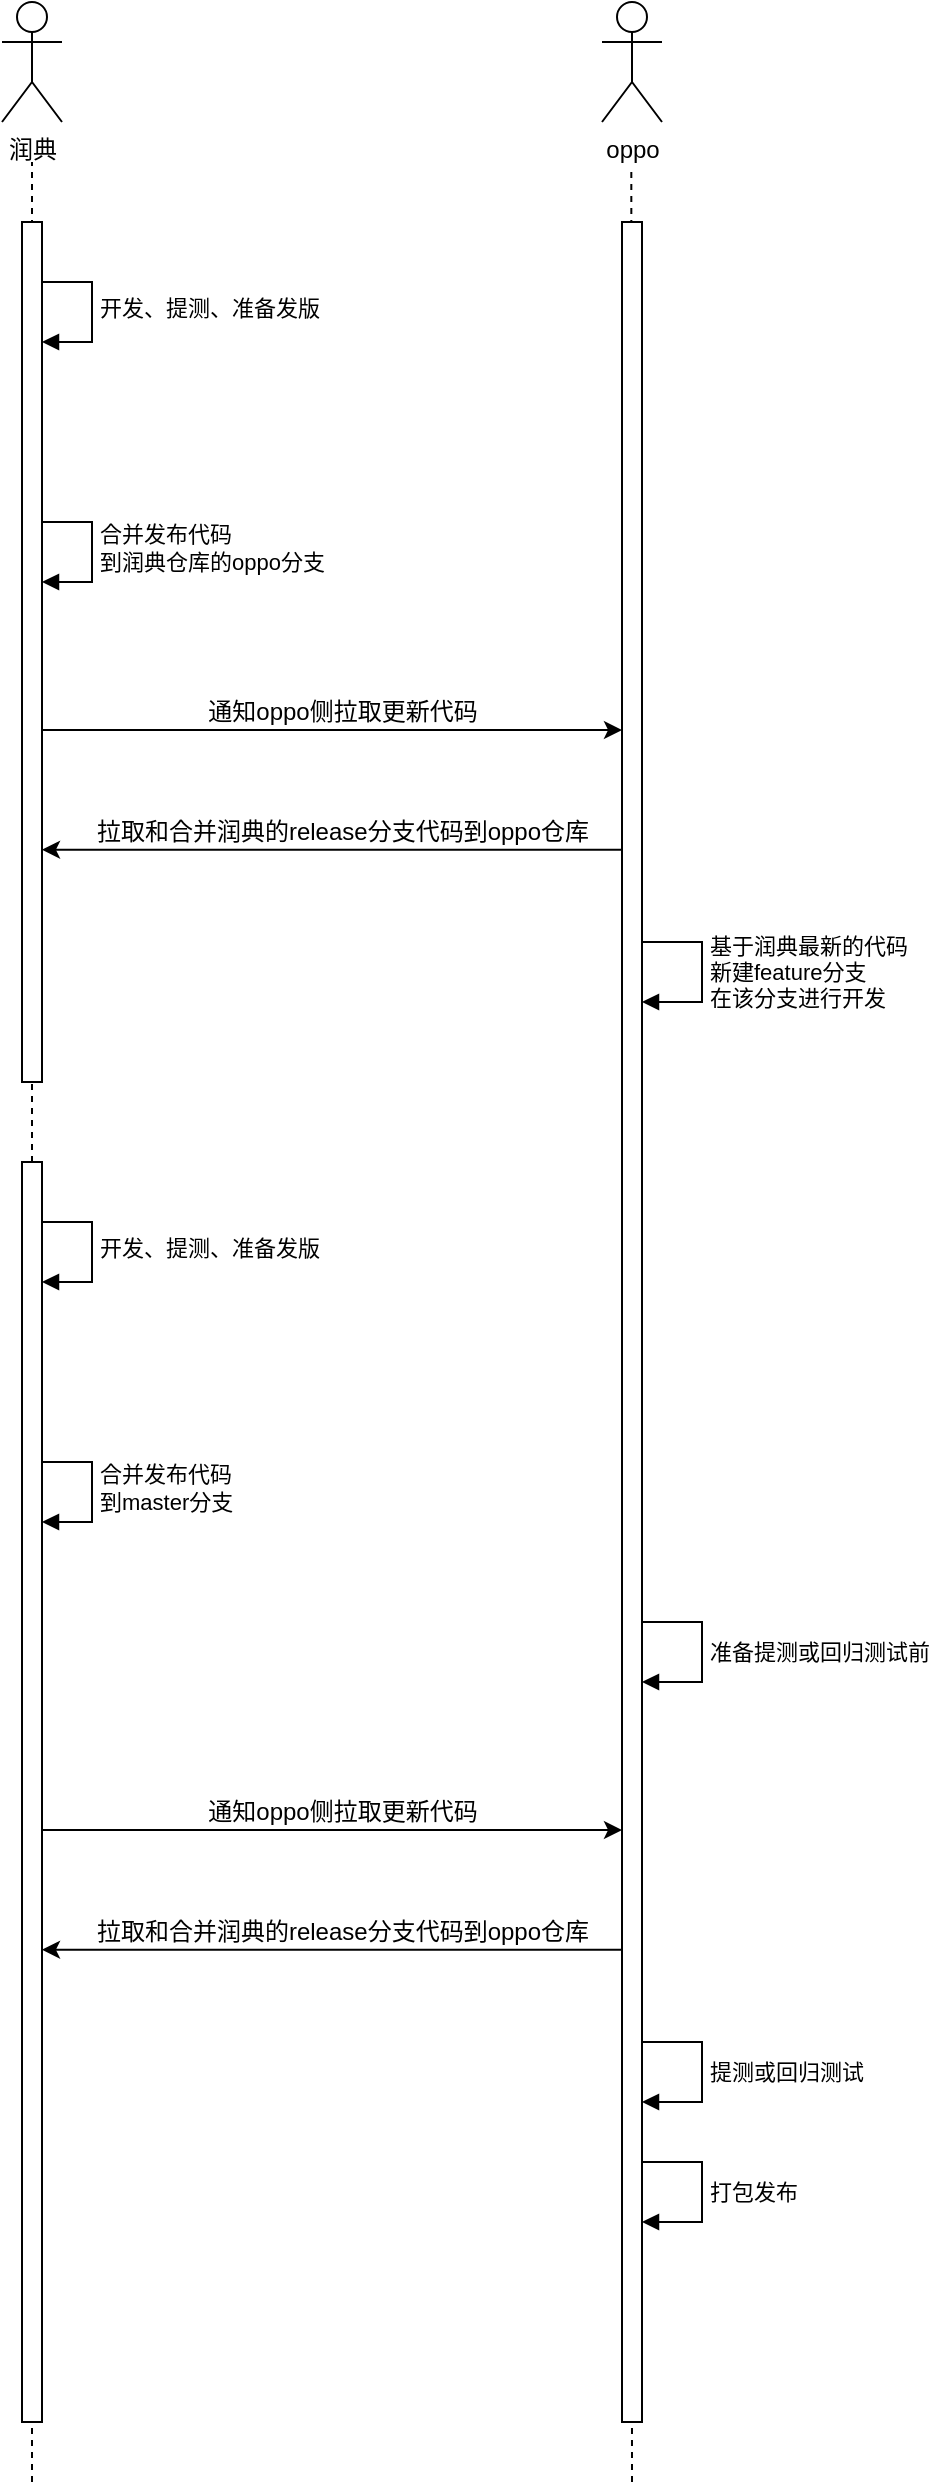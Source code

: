 <mxfile version="24.0.5" type="github">
  <diagram name="第 1 页" id="YQSnKAG-CkbCW_agBmFR">
    <mxGraphModel dx="1434" dy="746" grid="1" gridSize="10" guides="1" tooltips="1" connect="1" arrows="1" fold="1" page="1" pageScale="1" pageWidth="827" pageHeight="1169" math="0" shadow="0">
      <root>
        <mxCell id="0" />
        <mxCell id="1" parent="0" />
        <mxCell id="x32YYk-rLdXgTgHHnrs6-28" value="开发、提测、准备发版" style="html=1;align=left;spacingLeft=2;endArrow=block;rounded=0;edgeStyle=orthogonalEdgeStyle;curved=0;rounded=0;" parent="1" edge="1">
          <mxGeometry relative="1" as="geometry">
            <mxPoint x="255" y="280" as="sourcePoint" />
            <Array as="points">
              <mxPoint x="285" y="310" />
            </Array>
            <mxPoint x="260" y="310.0" as="targetPoint" />
          </mxGeometry>
        </mxCell>
        <mxCell id="x32YYk-rLdXgTgHHnrs6-29" value="润典" style="shape=umlActor;verticalLabelPosition=bottom;verticalAlign=top;html=1;" parent="1" vertex="1">
          <mxGeometry x="240" y="140" width="30" height="60" as="geometry" />
        </mxCell>
        <mxCell id="x32YYk-rLdXgTgHHnrs6-30" value="oppo" style="shape=umlActor;verticalLabelPosition=bottom;verticalAlign=top;html=1;" parent="1" vertex="1">
          <mxGeometry x="540" y="140" width="30" height="60" as="geometry" />
        </mxCell>
        <mxCell id="x32YYk-rLdXgTgHHnrs6-31" value="" style="endArrow=none;dashed=1;html=1;rounded=0;" parent="1" edge="1">
          <mxGeometry width="50" height="50" relative="1" as="geometry">
            <mxPoint x="555" y="1380" as="sourcePoint" />
            <mxPoint x="554.66" y="224" as="targetPoint" />
          </mxGeometry>
        </mxCell>
        <mxCell id="x32YYk-rLdXgTgHHnrs6-32" value="" style="endArrow=none;dashed=1;html=1;rounded=0;" parent="1" edge="1">
          <mxGeometry width="50" height="50" relative="1" as="geometry">
            <mxPoint x="255" y="360.0" as="sourcePoint" />
            <mxPoint x="255" y="220" as="targetPoint" />
          </mxGeometry>
        </mxCell>
        <mxCell id="x32YYk-rLdXgTgHHnrs6-34" value="" style="endArrow=none;dashed=1;html=1;rounded=0;" parent="1" source="x32YYk-rLdXgTgHHnrs6-45" edge="1">
          <mxGeometry width="50" height="50" relative="1" as="geometry">
            <mxPoint x="255" y="850" as="sourcePoint" />
            <mxPoint x="255" y="470" as="targetPoint" />
          </mxGeometry>
        </mxCell>
        <mxCell id="x32YYk-rLdXgTgHHnrs6-35" value="" style="endArrow=classic;endFill=1;html=1;rounded=0;" parent="1" edge="1">
          <mxGeometry width="160" relative="1" as="geometry">
            <mxPoint x="260" y="563.86" as="sourcePoint" />
            <mxPoint x="260" y="563.86" as="targetPoint" />
          </mxGeometry>
        </mxCell>
        <mxCell id="x32YYk-rLdXgTgHHnrs6-36" value="拉取和合并润典的release分支代码到oppo仓库" style="text;html=1;align=center;verticalAlign=middle;resizable=0;points=[];autosize=1;strokeColor=none;fillColor=none;" parent="1" vertex="1">
          <mxGeometry x="275" y="540" width="270" height="30" as="geometry" />
        </mxCell>
        <mxCell id="x32YYk-rLdXgTgHHnrs6-37" value="" style="html=1;points=[[0,0,0,0,5],[0,1,0,0,-5],[1,0,0,0,5],[1,1,0,0,-5]];perimeter=orthogonalPerimeter;outlineConnect=0;targetShapes=umlLifeline;portConstraint=eastwest;newEdgeStyle={&quot;curved&quot;:0,&quot;rounded&quot;:0};" parent="1" vertex="1">
          <mxGeometry x="550" y="250" width="10" height="1100" as="geometry" />
        </mxCell>
        <mxCell id="x32YYk-rLdXgTgHHnrs6-38" value="基于润典最新的代码&lt;div&gt;新建feature分支&lt;div&gt;&lt;div&gt;&lt;div&gt;&lt;div&gt;在该分支进行开发&lt;/div&gt;&lt;/div&gt;&lt;/div&gt;&lt;/div&gt;&lt;/div&gt;" style="html=1;align=left;spacingLeft=2;endArrow=block;rounded=0;edgeStyle=orthogonalEdgeStyle;curved=0;rounded=0;" parent="1" edge="1">
          <mxGeometry relative="1" as="geometry">
            <mxPoint x="560" y="610" as="sourcePoint" />
            <Array as="points">
              <mxPoint x="590" y="610" />
              <mxPoint x="590" y="640" />
            </Array>
            <mxPoint x="560" y="640.0" as="targetPoint" />
          </mxGeometry>
        </mxCell>
        <mxCell id="x32YYk-rLdXgTgHHnrs6-39" value="合并发布代码&lt;div&gt;到润典仓库的oppo分支&lt;/div&gt;" style="html=1;align=left;spacingLeft=2;endArrow=block;rounded=0;edgeStyle=orthogonalEdgeStyle;curved=0;rounded=0;" parent="1" edge="1">
          <mxGeometry relative="1" as="geometry">
            <mxPoint x="255" y="400" as="sourcePoint" />
            <Array as="points">
              <mxPoint x="285" y="430" />
            </Array>
            <mxPoint x="260" y="430.0" as="targetPoint" />
          </mxGeometry>
        </mxCell>
        <mxCell id="x32YYk-rLdXgTgHHnrs6-46" value="" style="endArrow=none;dashed=1;html=1;rounded=0;" parent="1" target="x32YYk-rLdXgTgHHnrs6-45" edge="1">
          <mxGeometry width="50" height="50" relative="1" as="geometry">
            <mxPoint x="255" y="1380" as="sourcePoint" />
            <mxPoint x="255" y="470" as="targetPoint" />
          </mxGeometry>
        </mxCell>
        <mxCell id="x32YYk-rLdXgTgHHnrs6-47" value="" style="endArrow=classic;endFill=1;html=1;rounded=0;" parent="1" edge="1">
          <mxGeometry width="160" relative="1" as="geometry">
            <mxPoint x="550" y="563.86" as="sourcePoint" />
            <mxPoint x="260" y="563.86" as="targetPoint" />
          </mxGeometry>
        </mxCell>
        <mxCell id="x32YYk-rLdXgTgHHnrs6-45" value="" style="html=1;points=[[0,0,0,0,5],[0,1,0,0,-5],[1,0,0,0,5],[1,1,0,0,-5]];perimeter=orthogonalPerimeter;outlineConnect=0;targetShapes=umlLifeline;portConstraint=eastwest;newEdgeStyle={&quot;curved&quot;:0,&quot;rounded&quot;:0};" parent="1" vertex="1">
          <mxGeometry x="250" y="250" width="10" height="430" as="geometry" />
        </mxCell>
        <mxCell id="x32YYk-rLdXgTgHHnrs6-50" value="开发、提测、准备发版" style="html=1;align=left;spacingLeft=2;endArrow=block;rounded=0;edgeStyle=orthogonalEdgeStyle;curved=0;rounded=0;" parent="1" edge="1">
          <mxGeometry relative="1" as="geometry">
            <mxPoint x="255" y="750" as="sourcePoint" />
            <Array as="points">
              <mxPoint x="285" y="780" />
            </Array>
            <mxPoint x="260" y="780.0" as="targetPoint" />
          </mxGeometry>
        </mxCell>
        <mxCell id="x32YYk-rLdXgTgHHnrs6-51" value="" style="endArrow=none;dashed=1;html=1;rounded=0;" parent="1" source="x32YYk-rLdXgTgHHnrs6-54" edge="1">
          <mxGeometry width="50" height="50" relative="1" as="geometry">
            <mxPoint x="255" y="1320" as="sourcePoint" />
            <mxPoint x="255" y="940" as="targetPoint" />
          </mxGeometry>
        </mxCell>
        <mxCell id="x32YYk-rLdXgTgHHnrs6-52" value="" style="endArrow=classic;endFill=1;html=1;rounded=0;" parent="1" edge="1">
          <mxGeometry width="160" relative="1" as="geometry">
            <mxPoint x="260" y="1038.86" as="sourcePoint" />
            <mxPoint x="260" y="1038.86" as="targetPoint" />
          </mxGeometry>
        </mxCell>
        <mxCell id="x32YYk-rLdXgTgHHnrs6-53" value="合并发布代码&lt;div&gt;到master分支&lt;/div&gt;" style="html=1;align=left;spacingLeft=2;endArrow=block;rounded=0;edgeStyle=orthogonalEdgeStyle;curved=0;rounded=0;" parent="1" edge="1">
          <mxGeometry relative="1" as="geometry">
            <mxPoint x="255" y="870" as="sourcePoint" />
            <Array as="points">
              <mxPoint x="285" y="900" />
            </Array>
            <mxPoint x="260" y="900.0" as="targetPoint" />
          </mxGeometry>
        </mxCell>
        <mxCell id="x32YYk-rLdXgTgHHnrs6-54" value="" style="html=1;points=[[0,0,0,0,5],[0,1,0,0,-5],[1,0,0,0,5],[1,1,0,0,-5]];perimeter=orthogonalPerimeter;outlineConnect=0;targetShapes=umlLifeline;portConstraint=eastwest;newEdgeStyle={&quot;curved&quot;:0,&quot;rounded&quot;:0};" parent="1" vertex="1">
          <mxGeometry x="250" y="720" width="10" height="630" as="geometry" />
        </mxCell>
        <mxCell id="x32YYk-rLdXgTgHHnrs6-55" value="" style="endArrow=classic;endFill=1;html=1;rounded=0;" parent="1" edge="1">
          <mxGeometry width="160" relative="1" as="geometry">
            <mxPoint x="260" y="1043.86" as="sourcePoint" />
            <mxPoint x="260" y="1043.86" as="targetPoint" />
          </mxGeometry>
        </mxCell>
        <mxCell id="x32YYk-rLdXgTgHHnrs6-59" value="准备提测或回归测试前" style="html=1;align=left;spacingLeft=2;endArrow=block;rounded=0;edgeStyle=orthogonalEdgeStyle;curved=0;rounded=0;" parent="1" edge="1">
          <mxGeometry relative="1" as="geometry">
            <mxPoint x="560" y="950" as="sourcePoint" />
            <Array as="points">
              <mxPoint x="590" y="950" />
              <mxPoint x="590" y="980" />
            </Array>
            <mxPoint x="560" y="980.0" as="targetPoint" />
            <mxPoint as="offset" />
          </mxGeometry>
        </mxCell>
        <mxCell id="x32YYk-rLdXgTgHHnrs6-60" value="提测或回归测试" style="html=1;align=left;spacingLeft=2;endArrow=block;rounded=0;edgeStyle=orthogonalEdgeStyle;curved=0;rounded=0;" parent="1" edge="1">
          <mxGeometry relative="1" as="geometry">
            <mxPoint x="560" y="1160" as="sourcePoint" />
            <Array as="points">
              <mxPoint x="590" y="1160" />
              <mxPoint x="590" y="1190" />
            </Array>
            <mxPoint x="560" y="1190.0" as="targetPoint" />
            <mxPoint as="offset" />
          </mxGeometry>
        </mxCell>
        <mxCell id="x32YYk-rLdXgTgHHnrs6-61" value="打包发布" style="html=1;align=left;spacingLeft=2;endArrow=block;rounded=0;edgeStyle=orthogonalEdgeStyle;curved=0;rounded=0;" parent="1" edge="1">
          <mxGeometry relative="1" as="geometry">
            <mxPoint x="560" y="1220" as="sourcePoint" />
            <Array as="points">
              <mxPoint x="590" y="1220" />
              <mxPoint x="590" y="1250" />
            </Array>
            <mxPoint x="560" y="1250.0" as="targetPoint" />
            <mxPoint as="offset" />
          </mxGeometry>
        </mxCell>
        <mxCell id="oYLeOd8KotXhSyW-pGkt-1" value="" style="endArrow=classic;endFill=1;html=1;rounded=0;" edge="1" parent="1">
          <mxGeometry width="160" relative="1" as="geometry">
            <mxPoint x="265" y="503.86" as="sourcePoint" />
            <mxPoint x="265" y="503.86" as="targetPoint" />
          </mxGeometry>
        </mxCell>
        <mxCell id="oYLeOd8KotXhSyW-pGkt-2" value="通知oppo侧拉取更新代码" style="text;html=1;align=center;verticalAlign=middle;resizable=0;points=[];autosize=1;strokeColor=none;fillColor=none;" vertex="1" parent="1">
          <mxGeometry x="330" y="480" width="160" height="30" as="geometry" />
        </mxCell>
        <mxCell id="oYLeOd8KotXhSyW-pGkt-3" value="" style="endArrow=classic;endFill=1;html=1;rounded=0;strokeColor=default;" edge="1" parent="1">
          <mxGeometry width="160" relative="1" as="geometry">
            <mxPoint x="260" y="504" as="sourcePoint" />
            <mxPoint x="550" y="504" as="targetPoint" />
          </mxGeometry>
        </mxCell>
        <mxCell id="oYLeOd8KotXhSyW-pGkt-4" value="" style="endArrow=classic;endFill=1;html=1;rounded=0;" edge="1" parent="1">
          <mxGeometry width="160" relative="1" as="geometry">
            <mxPoint x="260" y="1113.86" as="sourcePoint" />
            <mxPoint x="260" y="1113.86" as="targetPoint" />
          </mxGeometry>
        </mxCell>
        <mxCell id="oYLeOd8KotXhSyW-pGkt-5" value="拉取和合并润典的release分支代码到oppo仓库" style="text;html=1;align=center;verticalAlign=middle;resizable=0;points=[];autosize=1;strokeColor=none;fillColor=none;" vertex="1" parent="1">
          <mxGeometry x="275" y="1090" width="270" height="30" as="geometry" />
        </mxCell>
        <mxCell id="oYLeOd8KotXhSyW-pGkt-6" value="" style="endArrow=classic;endFill=1;html=1;rounded=0;" edge="1" parent="1">
          <mxGeometry width="160" relative="1" as="geometry">
            <mxPoint x="550" y="1113.86" as="sourcePoint" />
            <mxPoint x="260" y="1113.86" as="targetPoint" />
          </mxGeometry>
        </mxCell>
        <mxCell id="oYLeOd8KotXhSyW-pGkt-7" value="" style="endArrow=classic;endFill=1;html=1;rounded=0;" edge="1" parent="1">
          <mxGeometry width="160" relative="1" as="geometry">
            <mxPoint x="265" y="1053.86" as="sourcePoint" />
            <mxPoint x="265" y="1053.86" as="targetPoint" />
          </mxGeometry>
        </mxCell>
        <mxCell id="oYLeOd8KotXhSyW-pGkt-8" value="通知oppo侧拉取更新代码" style="text;html=1;align=center;verticalAlign=middle;resizable=0;points=[];autosize=1;strokeColor=none;fillColor=none;" vertex="1" parent="1">
          <mxGeometry x="330" y="1030" width="160" height="30" as="geometry" />
        </mxCell>
        <mxCell id="oYLeOd8KotXhSyW-pGkt-9" value="" style="endArrow=classic;endFill=1;html=1;rounded=0;strokeColor=default;" edge="1" parent="1">
          <mxGeometry width="160" relative="1" as="geometry">
            <mxPoint x="260" y="1054" as="sourcePoint" />
            <mxPoint x="550" y="1054" as="targetPoint" />
          </mxGeometry>
        </mxCell>
      </root>
    </mxGraphModel>
  </diagram>
</mxfile>
